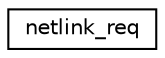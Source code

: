 digraph G
{
  edge [fontname="Helvetica",fontsize="10",labelfontname="Helvetica",labelfontsize="10"];
  node [fontname="Helvetica",fontsize="10",shape=record];
  rankdir="LR";
  Node1 [label="netlink_req",height=0.2,width=0.4,color="black", fillcolor="white", style="filled",URL="$structnetlink__req.html"];
}

